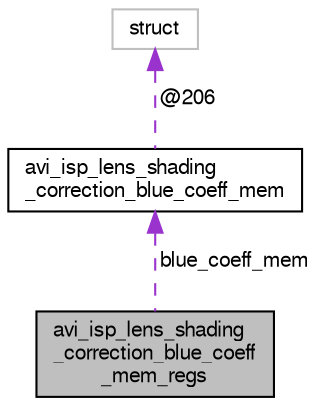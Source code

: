 digraph "avi_isp_lens_shading_correction_blue_coeff_mem_regs"
{
  edge [fontname="FreeSans",fontsize="10",labelfontname="FreeSans",labelfontsize="10"];
  node [fontname="FreeSans",fontsize="10",shape=record];
  Node1 [label="avi_isp_lens_shading\l_correction_blue_coeff\l_mem_regs",height=0.2,width=0.4,color="black", fillcolor="grey75", style="filled", fontcolor="black"];
  Node2 -> Node1 [dir="back",color="darkorchid3",fontsize="10",style="dashed",label=" blue_coeff_mem" ,fontname="FreeSans"];
  Node2 [label="avi_isp_lens_shading\l_correction_blue_coeff_mem",height=0.2,width=0.4,color="black", fillcolor="white", style="filled",URL="$avi__isp__lens__shading__correction_8h.html#unionavi__isp__lens__shading__correction__blue__coeff__mem"];
  Node3 -> Node2 [dir="back",color="darkorchid3",fontsize="10",style="dashed",label=" @206" ,fontname="FreeSans"];
  Node3 [label="struct",height=0.2,width=0.4,color="grey75", fillcolor="white", style="filled"];
}
